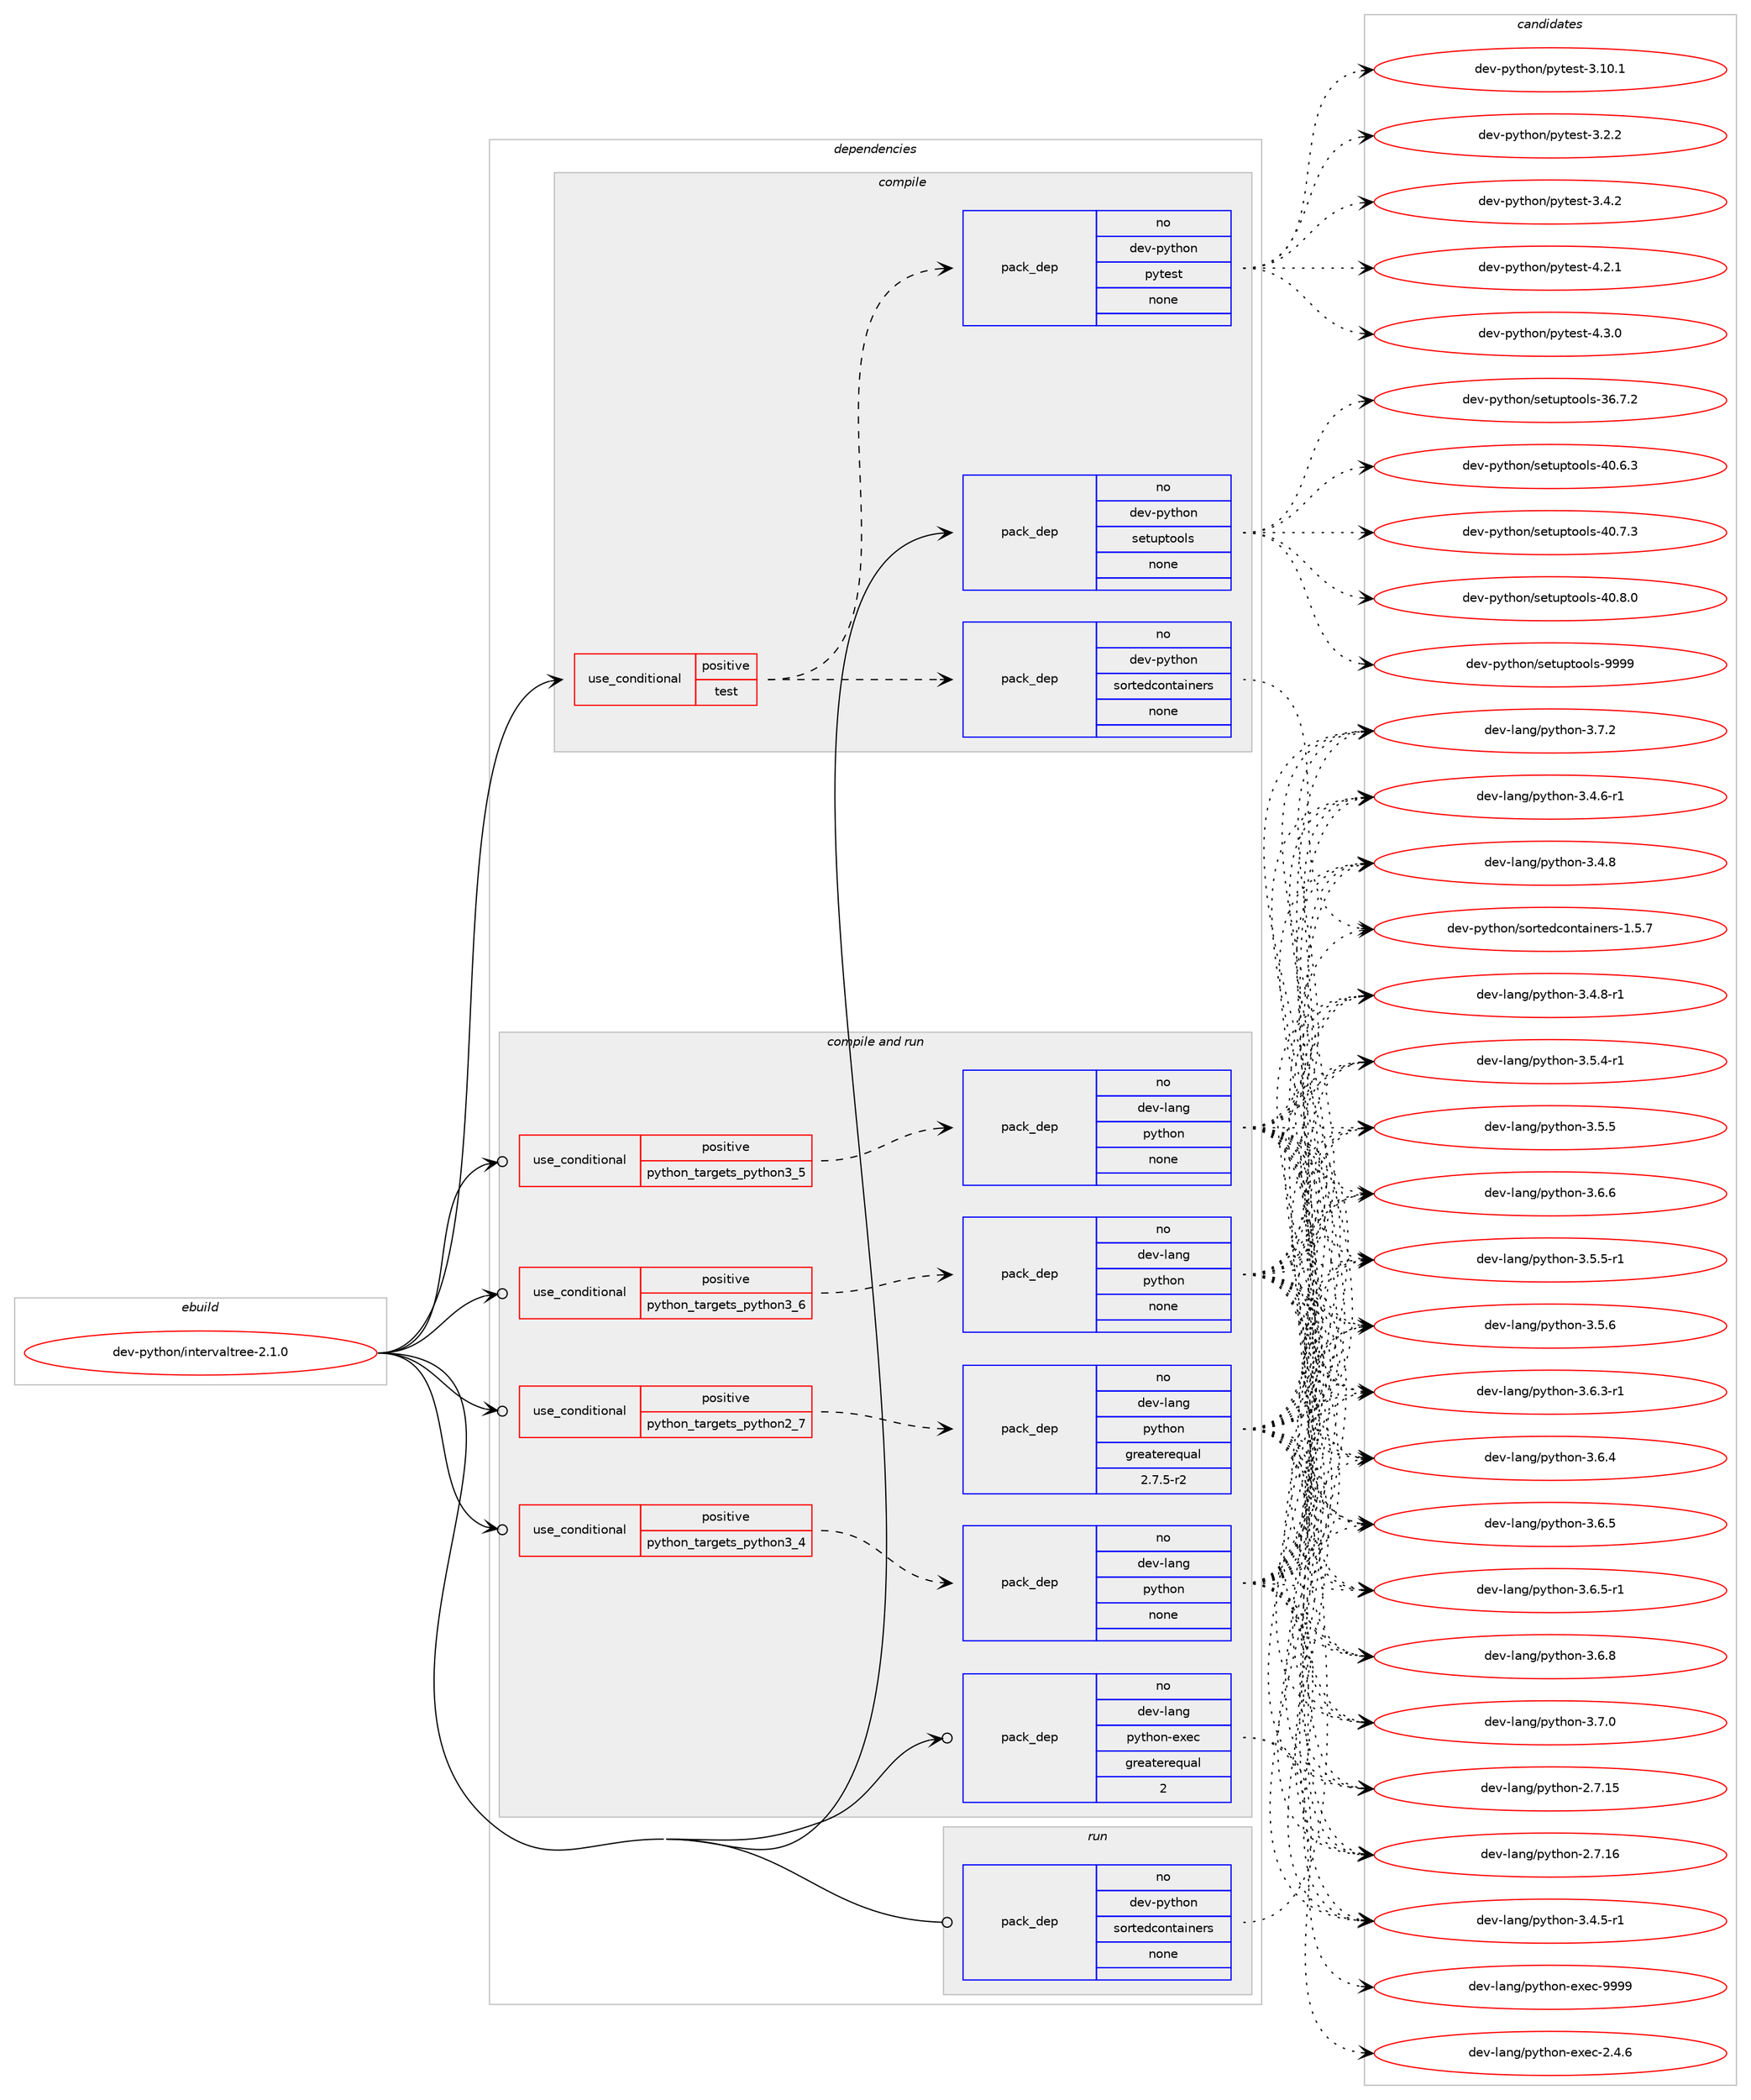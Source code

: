 digraph prolog {

# *************
# Graph options
# *************

newrank=true;
concentrate=true;
compound=true;
graph [rankdir=LR,fontname=Helvetica,fontsize=10,ranksep=1.5];#, ranksep=2.5, nodesep=0.2];
edge  [arrowhead=vee];
node  [fontname=Helvetica,fontsize=10];

# **********
# The ebuild
# **********

subgraph cluster_leftcol {
color=gray;
rank=same;
label=<<i>ebuild</i>>;
id [label="dev-python/intervaltree-2.1.0", color=red, width=4, href="../dev-python/intervaltree-2.1.0.svg"];
}

# ****************
# The dependencies
# ****************

subgraph cluster_midcol {
color=gray;
label=<<i>dependencies</i>>;
subgraph cluster_compile {
fillcolor="#eeeeee";
style=filled;
label=<<i>compile</i>>;
subgraph cond375808 {
dependency1413881 [label=<<TABLE BORDER="0" CELLBORDER="1" CELLSPACING="0" CELLPADDING="4"><TR><TD ROWSPAN="3" CELLPADDING="10">use_conditional</TD></TR><TR><TD>positive</TD></TR><TR><TD>test</TD></TR></TABLE>>, shape=none, color=red];
subgraph pack1014804 {
dependency1413882 [label=<<TABLE BORDER="0" CELLBORDER="1" CELLSPACING="0" CELLPADDING="4" WIDTH="220"><TR><TD ROWSPAN="6" CELLPADDING="30">pack_dep</TD></TR><TR><TD WIDTH="110">no</TD></TR><TR><TD>dev-python</TD></TR><TR><TD>sortedcontainers</TD></TR><TR><TD>none</TD></TR><TR><TD></TD></TR></TABLE>>, shape=none, color=blue];
}
dependency1413881:e -> dependency1413882:w [weight=20,style="dashed",arrowhead="vee"];
subgraph pack1014805 {
dependency1413883 [label=<<TABLE BORDER="0" CELLBORDER="1" CELLSPACING="0" CELLPADDING="4" WIDTH="220"><TR><TD ROWSPAN="6" CELLPADDING="30">pack_dep</TD></TR><TR><TD WIDTH="110">no</TD></TR><TR><TD>dev-python</TD></TR><TR><TD>pytest</TD></TR><TR><TD>none</TD></TR><TR><TD></TD></TR></TABLE>>, shape=none, color=blue];
}
dependency1413881:e -> dependency1413883:w [weight=20,style="dashed",arrowhead="vee"];
}
id:e -> dependency1413881:w [weight=20,style="solid",arrowhead="vee"];
subgraph pack1014806 {
dependency1413884 [label=<<TABLE BORDER="0" CELLBORDER="1" CELLSPACING="0" CELLPADDING="4" WIDTH="220"><TR><TD ROWSPAN="6" CELLPADDING="30">pack_dep</TD></TR><TR><TD WIDTH="110">no</TD></TR><TR><TD>dev-python</TD></TR><TR><TD>setuptools</TD></TR><TR><TD>none</TD></TR><TR><TD></TD></TR></TABLE>>, shape=none, color=blue];
}
id:e -> dependency1413884:w [weight=20,style="solid",arrowhead="vee"];
}
subgraph cluster_compileandrun {
fillcolor="#eeeeee";
style=filled;
label=<<i>compile and run</i>>;
subgraph cond375809 {
dependency1413885 [label=<<TABLE BORDER="0" CELLBORDER="1" CELLSPACING="0" CELLPADDING="4"><TR><TD ROWSPAN="3" CELLPADDING="10">use_conditional</TD></TR><TR><TD>positive</TD></TR><TR><TD>python_targets_python2_7</TD></TR></TABLE>>, shape=none, color=red];
subgraph pack1014807 {
dependency1413886 [label=<<TABLE BORDER="0" CELLBORDER="1" CELLSPACING="0" CELLPADDING="4" WIDTH="220"><TR><TD ROWSPAN="6" CELLPADDING="30">pack_dep</TD></TR><TR><TD WIDTH="110">no</TD></TR><TR><TD>dev-lang</TD></TR><TR><TD>python</TD></TR><TR><TD>greaterequal</TD></TR><TR><TD>2.7.5-r2</TD></TR></TABLE>>, shape=none, color=blue];
}
dependency1413885:e -> dependency1413886:w [weight=20,style="dashed",arrowhead="vee"];
}
id:e -> dependency1413885:w [weight=20,style="solid",arrowhead="odotvee"];
subgraph cond375810 {
dependency1413887 [label=<<TABLE BORDER="0" CELLBORDER="1" CELLSPACING="0" CELLPADDING="4"><TR><TD ROWSPAN="3" CELLPADDING="10">use_conditional</TD></TR><TR><TD>positive</TD></TR><TR><TD>python_targets_python3_4</TD></TR></TABLE>>, shape=none, color=red];
subgraph pack1014808 {
dependency1413888 [label=<<TABLE BORDER="0" CELLBORDER="1" CELLSPACING="0" CELLPADDING="4" WIDTH="220"><TR><TD ROWSPAN="6" CELLPADDING="30">pack_dep</TD></TR><TR><TD WIDTH="110">no</TD></TR><TR><TD>dev-lang</TD></TR><TR><TD>python</TD></TR><TR><TD>none</TD></TR><TR><TD></TD></TR></TABLE>>, shape=none, color=blue];
}
dependency1413887:e -> dependency1413888:w [weight=20,style="dashed",arrowhead="vee"];
}
id:e -> dependency1413887:w [weight=20,style="solid",arrowhead="odotvee"];
subgraph cond375811 {
dependency1413889 [label=<<TABLE BORDER="0" CELLBORDER="1" CELLSPACING="0" CELLPADDING="4"><TR><TD ROWSPAN="3" CELLPADDING="10">use_conditional</TD></TR><TR><TD>positive</TD></TR><TR><TD>python_targets_python3_5</TD></TR></TABLE>>, shape=none, color=red];
subgraph pack1014809 {
dependency1413890 [label=<<TABLE BORDER="0" CELLBORDER="1" CELLSPACING="0" CELLPADDING="4" WIDTH="220"><TR><TD ROWSPAN="6" CELLPADDING="30">pack_dep</TD></TR><TR><TD WIDTH="110">no</TD></TR><TR><TD>dev-lang</TD></TR><TR><TD>python</TD></TR><TR><TD>none</TD></TR><TR><TD></TD></TR></TABLE>>, shape=none, color=blue];
}
dependency1413889:e -> dependency1413890:w [weight=20,style="dashed",arrowhead="vee"];
}
id:e -> dependency1413889:w [weight=20,style="solid",arrowhead="odotvee"];
subgraph cond375812 {
dependency1413891 [label=<<TABLE BORDER="0" CELLBORDER="1" CELLSPACING="0" CELLPADDING="4"><TR><TD ROWSPAN="3" CELLPADDING="10">use_conditional</TD></TR><TR><TD>positive</TD></TR><TR><TD>python_targets_python3_6</TD></TR></TABLE>>, shape=none, color=red];
subgraph pack1014810 {
dependency1413892 [label=<<TABLE BORDER="0" CELLBORDER="1" CELLSPACING="0" CELLPADDING="4" WIDTH="220"><TR><TD ROWSPAN="6" CELLPADDING="30">pack_dep</TD></TR><TR><TD WIDTH="110">no</TD></TR><TR><TD>dev-lang</TD></TR><TR><TD>python</TD></TR><TR><TD>none</TD></TR><TR><TD></TD></TR></TABLE>>, shape=none, color=blue];
}
dependency1413891:e -> dependency1413892:w [weight=20,style="dashed",arrowhead="vee"];
}
id:e -> dependency1413891:w [weight=20,style="solid",arrowhead="odotvee"];
subgraph pack1014811 {
dependency1413893 [label=<<TABLE BORDER="0" CELLBORDER="1" CELLSPACING="0" CELLPADDING="4" WIDTH="220"><TR><TD ROWSPAN="6" CELLPADDING="30">pack_dep</TD></TR><TR><TD WIDTH="110">no</TD></TR><TR><TD>dev-lang</TD></TR><TR><TD>python-exec</TD></TR><TR><TD>greaterequal</TD></TR><TR><TD>2</TD></TR></TABLE>>, shape=none, color=blue];
}
id:e -> dependency1413893:w [weight=20,style="solid",arrowhead="odotvee"];
}
subgraph cluster_run {
fillcolor="#eeeeee";
style=filled;
label=<<i>run</i>>;
subgraph pack1014812 {
dependency1413894 [label=<<TABLE BORDER="0" CELLBORDER="1" CELLSPACING="0" CELLPADDING="4" WIDTH="220"><TR><TD ROWSPAN="6" CELLPADDING="30">pack_dep</TD></TR><TR><TD WIDTH="110">no</TD></TR><TR><TD>dev-python</TD></TR><TR><TD>sortedcontainers</TD></TR><TR><TD>none</TD></TR><TR><TD></TD></TR></TABLE>>, shape=none, color=blue];
}
id:e -> dependency1413894:w [weight=20,style="solid",arrowhead="odot"];
}
}

# **************
# The candidates
# **************

subgraph cluster_choices {
rank=same;
color=gray;
label=<<i>candidates</i>>;

subgraph choice1014804 {
color=black;
nodesep=1;
choice10010111845112121116104111110471151111141161011009911111011697105110101114115454946534655 [label="dev-python/sortedcontainers-1.5.7", color=red, width=4,href="../dev-python/sortedcontainers-1.5.7.svg"];
dependency1413882:e -> choice10010111845112121116104111110471151111141161011009911111011697105110101114115454946534655:w [style=dotted,weight="100"];
}
subgraph choice1014805 {
color=black;
nodesep=1;
choice100101118451121211161041111104711212111610111511645514649484649 [label="dev-python/pytest-3.10.1", color=red, width=4,href="../dev-python/pytest-3.10.1.svg"];
choice1001011184511212111610411111047112121116101115116455146504650 [label="dev-python/pytest-3.2.2", color=red, width=4,href="../dev-python/pytest-3.2.2.svg"];
choice1001011184511212111610411111047112121116101115116455146524650 [label="dev-python/pytest-3.4.2", color=red, width=4,href="../dev-python/pytest-3.4.2.svg"];
choice1001011184511212111610411111047112121116101115116455246504649 [label="dev-python/pytest-4.2.1", color=red, width=4,href="../dev-python/pytest-4.2.1.svg"];
choice1001011184511212111610411111047112121116101115116455246514648 [label="dev-python/pytest-4.3.0", color=red, width=4,href="../dev-python/pytest-4.3.0.svg"];
dependency1413883:e -> choice100101118451121211161041111104711212111610111511645514649484649:w [style=dotted,weight="100"];
dependency1413883:e -> choice1001011184511212111610411111047112121116101115116455146504650:w [style=dotted,weight="100"];
dependency1413883:e -> choice1001011184511212111610411111047112121116101115116455146524650:w [style=dotted,weight="100"];
dependency1413883:e -> choice1001011184511212111610411111047112121116101115116455246504649:w [style=dotted,weight="100"];
dependency1413883:e -> choice1001011184511212111610411111047112121116101115116455246514648:w [style=dotted,weight="100"];
}
subgraph choice1014806 {
color=black;
nodesep=1;
choice100101118451121211161041111104711510111611711211611111110811545515446554650 [label="dev-python/setuptools-36.7.2", color=red, width=4,href="../dev-python/setuptools-36.7.2.svg"];
choice100101118451121211161041111104711510111611711211611111110811545524846544651 [label="dev-python/setuptools-40.6.3", color=red, width=4,href="../dev-python/setuptools-40.6.3.svg"];
choice100101118451121211161041111104711510111611711211611111110811545524846554651 [label="dev-python/setuptools-40.7.3", color=red, width=4,href="../dev-python/setuptools-40.7.3.svg"];
choice100101118451121211161041111104711510111611711211611111110811545524846564648 [label="dev-python/setuptools-40.8.0", color=red, width=4,href="../dev-python/setuptools-40.8.0.svg"];
choice10010111845112121116104111110471151011161171121161111111081154557575757 [label="dev-python/setuptools-9999", color=red, width=4,href="../dev-python/setuptools-9999.svg"];
dependency1413884:e -> choice100101118451121211161041111104711510111611711211611111110811545515446554650:w [style=dotted,weight="100"];
dependency1413884:e -> choice100101118451121211161041111104711510111611711211611111110811545524846544651:w [style=dotted,weight="100"];
dependency1413884:e -> choice100101118451121211161041111104711510111611711211611111110811545524846554651:w [style=dotted,weight="100"];
dependency1413884:e -> choice100101118451121211161041111104711510111611711211611111110811545524846564648:w [style=dotted,weight="100"];
dependency1413884:e -> choice10010111845112121116104111110471151011161171121161111111081154557575757:w [style=dotted,weight="100"];
}
subgraph choice1014807 {
color=black;
nodesep=1;
choice10010111845108971101034711212111610411111045504655464953 [label="dev-lang/python-2.7.15", color=red, width=4,href="../dev-lang/python-2.7.15.svg"];
choice10010111845108971101034711212111610411111045504655464954 [label="dev-lang/python-2.7.16", color=red, width=4,href="../dev-lang/python-2.7.16.svg"];
choice1001011184510897110103471121211161041111104551465246534511449 [label="dev-lang/python-3.4.5-r1", color=red, width=4,href="../dev-lang/python-3.4.5-r1.svg"];
choice1001011184510897110103471121211161041111104551465246544511449 [label="dev-lang/python-3.4.6-r1", color=red, width=4,href="../dev-lang/python-3.4.6-r1.svg"];
choice100101118451089711010347112121116104111110455146524656 [label="dev-lang/python-3.4.8", color=red, width=4,href="../dev-lang/python-3.4.8.svg"];
choice1001011184510897110103471121211161041111104551465246564511449 [label="dev-lang/python-3.4.8-r1", color=red, width=4,href="../dev-lang/python-3.4.8-r1.svg"];
choice1001011184510897110103471121211161041111104551465346524511449 [label="dev-lang/python-3.5.4-r1", color=red, width=4,href="../dev-lang/python-3.5.4-r1.svg"];
choice100101118451089711010347112121116104111110455146534653 [label="dev-lang/python-3.5.5", color=red, width=4,href="../dev-lang/python-3.5.5.svg"];
choice1001011184510897110103471121211161041111104551465346534511449 [label="dev-lang/python-3.5.5-r1", color=red, width=4,href="../dev-lang/python-3.5.5-r1.svg"];
choice100101118451089711010347112121116104111110455146534654 [label="dev-lang/python-3.5.6", color=red, width=4,href="../dev-lang/python-3.5.6.svg"];
choice1001011184510897110103471121211161041111104551465446514511449 [label="dev-lang/python-3.6.3-r1", color=red, width=4,href="../dev-lang/python-3.6.3-r1.svg"];
choice100101118451089711010347112121116104111110455146544652 [label="dev-lang/python-3.6.4", color=red, width=4,href="../dev-lang/python-3.6.4.svg"];
choice100101118451089711010347112121116104111110455146544653 [label="dev-lang/python-3.6.5", color=red, width=4,href="../dev-lang/python-3.6.5.svg"];
choice1001011184510897110103471121211161041111104551465446534511449 [label="dev-lang/python-3.6.5-r1", color=red, width=4,href="../dev-lang/python-3.6.5-r1.svg"];
choice100101118451089711010347112121116104111110455146544654 [label="dev-lang/python-3.6.6", color=red, width=4,href="../dev-lang/python-3.6.6.svg"];
choice100101118451089711010347112121116104111110455146544656 [label="dev-lang/python-3.6.8", color=red, width=4,href="../dev-lang/python-3.6.8.svg"];
choice100101118451089711010347112121116104111110455146554648 [label="dev-lang/python-3.7.0", color=red, width=4,href="../dev-lang/python-3.7.0.svg"];
choice100101118451089711010347112121116104111110455146554650 [label="dev-lang/python-3.7.2", color=red, width=4,href="../dev-lang/python-3.7.2.svg"];
dependency1413886:e -> choice10010111845108971101034711212111610411111045504655464953:w [style=dotted,weight="100"];
dependency1413886:e -> choice10010111845108971101034711212111610411111045504655464954:w [style=dotted,weight="100"];
dependency1413886:e -> choice1001011184510897110103471121211161041111104551465246534511449:w [style=dotted,weight="100"];
dependency1413886:e -> choice1001011184510897110103471121211161041111104551465246544511449:w [style=dotted,weight="100"];
dependency1413886:e -> choice100101118451089711010347112121116104111110455146524656:w [style=dotted,weight="100"];
dependency1413886:e -> choice1001011184510897110103471121211161041111104551465246564511449:w [style=dotted,weight="100"];
dependency1413886:e -> choice1001011184510897110103471121211161041111104551465346524511449:w [style=dotted,weight="100"];
dependency1413886:e -> choice100101118451089711010347112121116104111110455146534653:w [style=dotted,weight="100"];
dependency1413886:e -> choice1001011184510897110103471121211161041111104551465346534511449:w [style=dotted,weight="100"];
dependency1413886:e -> choice100101118451089711010347112121116104111110455146534654:w [style=dotted,weight="100"];
dependency1413886:e -> choice1001011184510897110103471121211161041111104551465446514511449:w [style=dotted,weight="100"];
dependency1413886:e -> choice100101118451089711010347112121116104111110455146544652:w [style=dotted,weight="100"];
dependency1413886:e -> choice100101118451089711010347112121116104111110455146544653:w [style=dotted,weight="100"];
dependency1413886:e -> choice1001011184510897110103471121211161041111104551465446534511449:w [style=dotted,weight="100"];
dependency1413886:e -> choice100101118451089711010347112121116104111110455146544654:w [style=dotted,weight="100"];
dependency1413886:e -> choice100101118451089711010347112121116104111110455146544656:w [style=dotted,weight="100"];
dependency1413886:e -> choice100101118451089711010347112121116104111110455146554648:w [style=dotted,weight="100"];
dependency1413886:e -> choice100101118451089711010347112121116104111110455146554650:w [style=dotted,weight="100"];
}
subgraph choice1014808 {
color=black;
nodesep=1;
choice10010111845108971101034711212111610411111045504655464953 [label="dev-lang/python-2.7.15", color=red, width=4,href="../dev-lang/python-2.7.15.svg"];
choice10010111845108971101034711212111610411111045504655464954 [label="dev-lang/python-2.7.16", color=red, width=4,href="../dev-lang/python-2.7.16.svg"];
choice1001011184510897110103471121211161041111104551465246534511449 [label="dev-lang/python-3.4.5-r1", color=red, width=4,href="../dev-lang/python-3.4.5-r1.svg"];
choice1001011184510897110103471121211161041111104551465246544511449 [label="dev-lang/python-3.4.6-r1", color=red, width=4,href="../dev-lang/python-3.4.6-r1.svg"];
choice100101118451089711010347112121116104111110455146524656 [label="dev-lang/python-3.4.8", color=red, width=4,href="../dev-lang/python-3.4.8.svg"];
choice1001011184510897110103471121211161041111104551465246564511449 [label="dev-lang/python-3.4.8-r1", color=red, width=4,href="../dev-lang/python-3.4.8-r1.svg"];
choice1001011184510897110103471121211161041111104551465346524511449 [label="dev-lang/python-3.5.4-r1", color=red, width=4,href="../dev-lang/python-3.5.4-r1.svg"];
choice100101118451089711010347112121116104111110455146534653 [label="dev-lang/python-3.5.5", color=red, width=4,href="../dev-lang/python-3.5.5.svg"];
choice1001011184510897110103471121211161041111104551465346534511449 [label="dev-lang/python-3.5.5-r1", color=red, width=4,href="../dev-lang/python-3.5.5-r1.svg"];
choice100101118451089711010347112121116104111110455146534654 [label="dev-lang/python-3.5.6", color=red, width=4,href="../dev-lang/python-3.5.6.svg"];
choice1001011184510897110103471121211161041111104551465446514511449 [label="dev-lang/python-3.6.3-r1", color=red, width=4,href="../dev-lang/python-3.6.3-r1.svg"];
choice100101118451089711010347112121116104111110455146544652 [label="dev-lang/python-3.6.4", color=red, width=4,href="../dev-lang/python-3.6.4.svg"];
choice100101118451089711010347112121116104111110455146544653 [label="dev-lang/python-3.6.5", color=red, width=4,href="../dev-lang/python-3.6.5.svg"];
choice1001011184510897110103471121211161041111104551465446534511449 [label="dev-lang/python-3.6.5-r1", color=red, width=4,href="../dev-lang/python-3.6.5-r1.svg"];
choice100101118451089711010347112121116104111110455146544654 [label="dev-lang/python-3.6.6", color=red, width=4,href="../dev-lang/python-3.6.6.svg"];
choice100101118451089711010347112121116104111110455146544656 [label="dev-lang/python-3.6.8", color=red, width=4,href="../dev-lang/python-3.6.8.svg"];
choice100101118451089711010347112121116104111110455146554648 [label="dev-lang/python-3.7.0", color=red, width=4,href="../dev-lang/python-3.7.0.svg"];
choice100101118451089711010347112121116104111110455146554650 [label="dev-lang/python-3.7.2", color=red, width=4,href="../dev-lang/python-3.7.2.svg"];
dependency1413888:e -> choice10010111845108971101034711212111610411111045504655464953:w [style=dotted,weight="100"];
dependency1413888:e -> choice10010111845108971101034711212111610411111045504655464954:w [style=dotted,weight="100"];
dependency1413888:e -> choice1001011184510897110103471121211161041111104551465246534511449:w [style=dotted,weight="100"];
dependency1413888:e -> choice1001011184510897110103471121211161041111104551465246544511449:w [style=dotted,weight="100"];
dependency1413888:e -> choice100101118451089711010347112121116104111110455146524656:w [style=dotted,weight="100"];
dependency1413888:e -> choice1001011184510897110103471121211161041111104551465246564511449:w [style=dotted,weight="100"];
dependency1413888:e -> choice1001011184510897110103471121211161041111104551465346524511449:w [style=dotted,weight="100"];
dependency1413888:e -> choice100101118451089711010347112121116104111110455146534653:w [style=dotted,weight="100"];
dependency1413888:e -> choice1001011184510897110103471121211161041111104551465346534511449:w [style=dotted,weight="100"];
dependency1413888:e -> choice100101118451089711010347112121116104111110455146534654:w [style=dotted,weight="100"];
dependency1413888:e -> choice1001011184510897110103471121211161041111104551465446514511449:w [style=dotted,weight="100"];
dependency1413888:e -> choice100101118451089711010347112121116104111110455146544652:w [style=dotted,weight="100"];
dependency1413888:e -> choice100101118451089711010347112121116104111110455146544653:w [style=dotted,weight="100"];
dependency1413888:e -> choice1001011184510897110103471121211161041111104551465446534511449:w [style=dotted,weight="100"];
dependency1413888:e -> choice100101118451089711010347112121116104111110455146544654:w [style=dotted,weight="100"];
dependency1413888:e -> choice100101118451089711010347112121116104111110455146544656:w [style=dotted,weight="100"];
dependency1413888:e -> choice100101118451089711010347112121116104111110455146554648:w [style=dotted,weight="100"];
dependency1413888:e -> choice100101118451089711010347112121116104111110455146554650:w [style=dotted,weight="100"];
}
subgraph choice1014809 {
color=black;
nodesep=1;
choice10010111845108971101034711212111610411111045504655464953 [label="dev-lang/python-2.7.15", color=red, width=4,href="../dev-lang/python-2.7.15.svg"];
choice10010111845108971101034711212111610411111045504655464954 [label="dev-lang/python-2.7.16", color=red, width=4,href="../dev-lang/python-2.7.16.svg"];
choice1001011184510897110103471121211161041111104551465246534511449 [label="dev-lang/python-3.4.5-r1", color=red, width=4,href="../dev-lang/python-3.4.5-r1.svg"];
choice1001011184510897110103471121211161041111104551465246544511449 [label="dev-lang/python-3.4.6-r1", color=red, width=4,href="../dev-lang/python-3.4.6-r1.svg"];
choice100101118451089711010347112121116104111110455146524656 [label="dev-lang/python-3.4.8", color=red, width=4,href="../dev-lang/python-3.4.8.svg"];
choice1001011184510897110103471121211161041111104551465246564511449 [label="dev-lang/python-3.4.8-r1", color=red, width=4,href="../dev-lang/python-3.4.8-r1.svg"];
choice1001011184510897110103471121211161041111104551465346524511449 [label="dev-lang/python-3.5.4-r1", color=red, width=4,href="../dev-lang/python-3.5.4-r1.svg"];
choice100101118451089711010347112121116104111110455146534653 [label="dev-lang/python-3.5.5", color=red, width=4,href="../dev-lang/python-3.5.5.svg"];
choice1001011184510897110103471121211161041111104551465346534511449 [label="dev-lang/python-3.5.5-r1", color=red, width=4,href="../dev-lang/python-3.5.5-r1.svg"];
choice100101118451089711010347112121116104111110455146534654 [label="dev-lang/python-3.5.6", color=red, width=4,href="../dev-lang/python-3.5.6.svg"];
choice1001011184510897110103471121211161041111104551465446514511449 [label="dev-lang/python-3.6.3-r1", color=red, width=4,href="../dev-lang/python-3.6.3-r1.svg"];
choice100101118451089711010347112121116104111110455146544652 [label="dev-lang/python-3.6.4", color=red, width=4,href="../dev-lang/python-3.6.4.svg"];
choice100101118451089711010347112121116104111110455146544653 [label="dev-lang/python-3.6.5", color=red, width=4,href="../dev-lang/python-3.6.5.svg"];
choice1001011184510897110103471121211161041111104551465446534511449 [label="dev-lang/python-3.6.5-r1", color=red, width=4,href="../dev-lang/python-3.6.5-r1.svg"];
choice100101118451089711010347112121116104111110455146544654 [label="dev-lang/python-3.6.6", color=red, width=4,href="../dev-lang/python-3.6.6.svg"];
choice100101118451089711010347112121116104111110455146544656 [label="dev-lang/python-3.6.8", color=red, width=4,href="../dev-lang/python-3.6.8.svg"];
choice100101118451089711010347112121116104111110455146554648 [label="dev-lang/python-3.7.0", color=red, width=4,href="../dev-lang/python-3.7.0.svg"];
choice100101118451089711010347112121116104111110455146554650 [label="dev-lang/python-3.7.2", color=red, width=4,href="../dev-lang/python-3.7.2.svg"];
dependency1413890:e -> choice10010111845108971101034711212111610411111045504655464953:w [style=dotted,weight="100"];
dependency1413890:e -> choice10010111845108971101034711212111610411111045504655464954:w [style=dotted,weight="100"];
dependency1413890:e -> choice1001011184510897110103471121211161041111104551465246534511449:w [style=dotted,weight="100"];
dependency1413890:e -> choice1001011184510897110103471121211161041111104551465246544511449:w [style=dotted,weight="100"];
dependency1413890:e -> choice100101118451089711010347112121116104111110455146524656:w [style=dotted,weight="100"];
dependency1413890:e -> choice1001011184510897110103471121211161041111104551465246564511449:w [style=dotted,weight="100"];
dependency1413890:e -> choice1001011184510897110103471121211161041111104551465346524511449:w [style=dotted,weight="100"];
dependency1413890:e -> choice100101118451089711010347112121116104111110455146534653:w [style=dotted,weight="100"];
dependency1413890:e -> choice1001011184510897110103471121211161041111104551465346534511449:w [style=dotted,weight="100"];
dependency1413890:e -> choice100101118451089711010347112121116104111110455146534654:w [style=dotted,weight="100"];
dependency1413890:e -> choice1001011184510897110103471121211161041111104551465446514511449:w [style=dotted,weight="100"];
dependency1413890:e -> choice100101118451089711010347112121116104111110455146544652:w [style=dotted,weight="100"];
dependency1413890:e -> choice100101118451089711010347112121116104111110455146544653:w [style=dotted,weight="100"];
dependency1413890:e -> choice1001011184510897110103471121211161041111104551465446534511449:w [style=dotted,weight="100"];
dependency1413890:e -> choice100101118451089711010347112121116104111110455146544654:w [style=dotted,weight="100"];
dependency1413890:e -> choice100101118451089711010347112121116104111110455146544656:w [style=dotted,weight="100"];
dependency1413890:e -> choice100101118451089711010347112121116104111110455146554648:w [style=dotted,weight="100"];
dependency1413890:e -> choice100101118451089711010347112121116104111110455146554650:w [style=dotted,weight="100"];
}
subgraph choice1014810 {
color=black;
nodesep=1;
choice10010111845108971101034711212111610411111045504655464953 [label="dev-lang/python-2.7.15", color=red, width=4,href="../dev-lang/python-2.7.15.svg"];
choice10010111845108971101034711212111610411111045504655464954 [label="dev-lang/python-2.7.16", color=red, width=4,href="../dev-lang/python-2.7.16.svg"];
choice1001011184510897110103471121211161041111104551465246534511449 [label="dev-lang/python-3.4.5-r1", color=red, width=4,href="../dev-lang/python-3.4.5-r1.svg"];
choice1001011184510897110103471121211161041111104551465246544511449 [label="dev-lang/python-3.4.6-r1", color=red, width=4,href="../dev-lang/python-3.4.6-r1.svg"];
choice100101118451089711010347112121116104111110455146524656 [label="dev-lang/python-3.4.8", color=red, width=4,href="../dev-lang/python-3.4.8.svg"];
choice1001011184510897110103471121211161041111104551465246564511449 [label="dev-lang/python-3.4.8-r1", color=red, width=4,href="../dev-lang/python-3.4.8-r1.svg"];
choice1001011184510897110103471121211161041111104551465346524511449 [label="dev-lang/python-3.5.4-r1", color=red, width=4,href="../dev-lang/python-3.5.4-r1.svg"];
choice100101118451089711010347112121116104111110455146534653 [label="dev-lang/python-3.5.5", color=red, width=4,href="../dev-lang/python-3.5.5.svg"];
choice1001011184510897110103471121211161041111104551465346534511449 [label="dev-lang/python-3.5.5-r1", color=red, width=4,href="../dev-lang/python-3.5.5-r1.svg"];
choice100101118451089711010347112121116104111110455146534654 [label="dev-lang/python-3.5.6", color=red, width=4,href="../dev-lang/python-3.5.6.svg"];
choice1001011184510897110103471121211161041111104551465446514511449 [label="dev-lang/python-3.6.3-r1", color=red, width=4,href="../dev-lang/python-3.6.3-r1.svg"];
choice100101118451089711010347112121116104111110455146544652 [label="dev-lang/python-3.6.4", color=red, width=4,href="../dev-lang/python-3.6.4.svg"];
choice100101118451089711010347112121116104111110455146544653 [label="dev-lang/python-3.6.5", color=red, width=4,href="../dev-lang/python-3.6.5.svg"];
choice1001011184510897110103471121211161041111104551465446534511449 [label="dev-lang/python-3.6.5-r1", color=red, width=4,href="../dev-lang/python-3.6.5-r1.svg"];
choice100101118451089711010347112121116104111110455146544654 [label="dev-lang/python-3.6.6", color=red, width=4,href="../dev-lang/python-3.6.6.svg"];
choice100101118451089711010347112121116104111110455146544656 [label="dev-lang/python-3.6.8", color=red, width=4,href="../dev-lang/python-3.6.8.svg"];
choice100101118451089711010347112121116104111110455146554648 [label="dev-lang/python-3.7.0", color=red, width=4,href="../dev-lang/python-3.7.0.svg"];
choice100101118451089711010347112121116104111110455146554650 [label="dev-lang/python-3.7.2", color=red, width=4,href="../dev-lang/python-3.7.2.svg"];
dependency1413892:e -> choice10010111845108971101034711212111610411111045504655464953:w [style=dotted,weight="100"];
dependency1413892:e -> choice10010111845108971101034711212111610411111045504655464954:w [style=dotted,weight="100"];
dependency1413892:e -> choice1001011184510897110103471121211161041111104551465246534511449:w [style=dotted,weight="100"];
dependency1413892:e -> choice1001011184510897110103471121211161041111104551465246544511449:w [style=dotted,weight="100"];
dependency1413892:e -> choice100101118451089711010347112121116104111110455146524656:w [style=dotted,weight="100"];
dependency1413892:e -> choice1001011184510897110103471121211161041111104551465246564511449:w [style=dotted,weight="100"];
dependency1413892:e -> choice1001011184510897110103471121211161041111104551465346524511449:w [style=dotted,weight="100"];
dependency1413892:e -> choice100101118451089711010347112121116104111110455146534653:w [style=dotted,weight="100"];
dependency1413892:e -> choice1001011184510897110103471121211161041111104551465346534511449:w [style=dotted,weight="100"];
dependency1413892:e -> choice100101118451089711010347112121116104111110455146534654:w [style=dotted,weight="100"];
dependency1413892:e -> choice1001011184510897110103471121211161041111104551465446514511449:w [style=dotted,weight="100"];
dependency1413892:e -> choice100101118451089711010347112121116104111110455146544652:w [style=dotted,weight="100"];
dependency1413892:e -> choice100101118451089711010347112121116104111110455146544653:w [style=dotted,weight="100"];
dependency1413892:e -> choice1001011184510897110103471121211161041111104551465446534511449:w [style=dotted,weight="100"];
dependency1413892:e -> choice100101118451089711010347112121116104111110455146544654:w [style=dotted,weight="100"];
dependency1413892:e -> choice100101118451089711010347112121116104111110455146544656:w [style=dotted,weight="100"];
dependency1413892:e -> choice100101118451089711010347112121116104111110455146554648:w [style=dotted,weight="100"];
dependency1413892:e -> choice100101118451089711010347112121116104111110455146554650:w [style=dotted,weight="100"];
}
subgraph choice1014811 {
color=black;
nodesep=1;
choice1001011184510897110103471121211161041111104510112010199455046524654 [label="dev-lang/python-exec-2.4.6", color=red, width=4,href="../dev-lang/python-exec-2.4.6.svg"];
choice10010111845108971101034711212111610411111045101120101994557575757 [label="dev-lang/python-exec-9999", color=red, width=4,href="../dev-lang/python-exec-9999.svg"];
dependency1413893:e -> choice1001011184510897110103471121211161041111104510112010199455046524654:w [style=dotted,weight="100"];
dependency1413893:e -> choice10010111845108971101034711212111610411111045101120101994557575757:w [style=dotted,weight="100"];
}
subgraph choice1014812 {
color=black;
nodesep=1;
choice10010111845112121116104111110471151111141161011009911111011697105110101114115454946534655 [label="dev-python/sortedcontainers-1.5.7", color=red, width=4,href="../dev-python/sortedcontainers-1.5.7.svg"];
dependency1413894:e -> choice10010111845112121116104111110471151111141161011009911111011697105110101114115454946534655:w [style=dotted,weight="100"];
}
}

}
